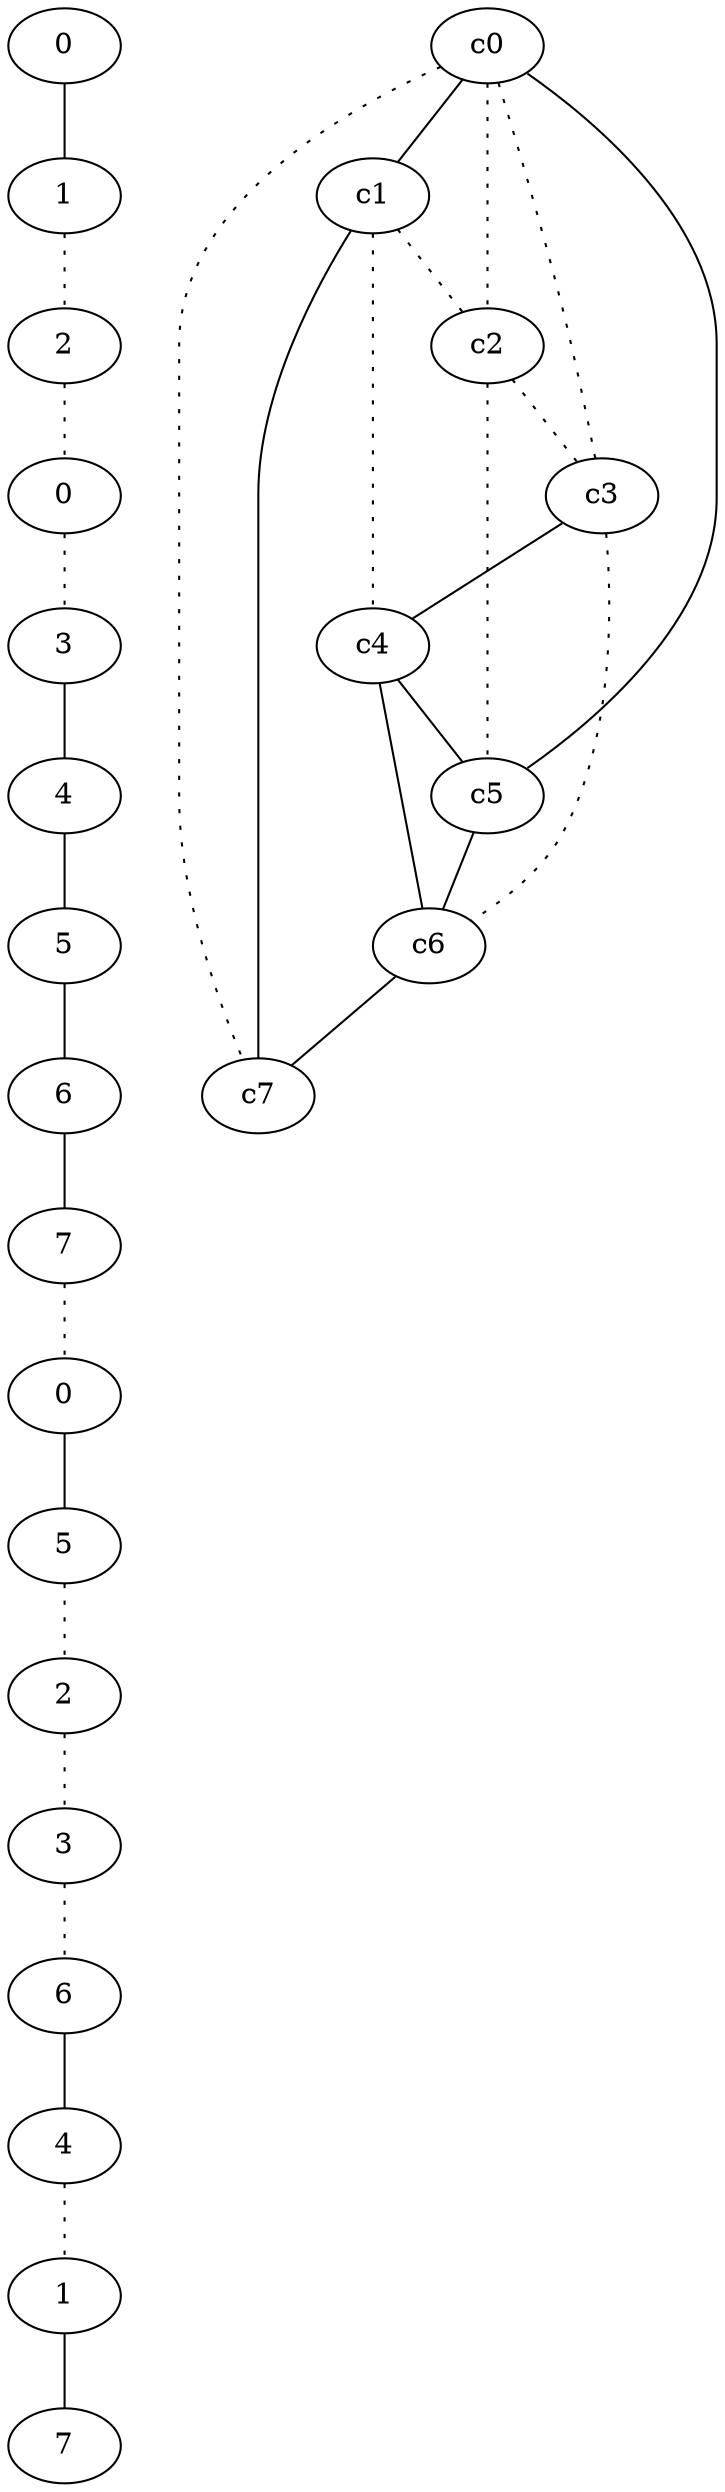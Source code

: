graph {
a0[label=0];
a1[label=1];
a2[label=2];
a3[label=0];
a4[label=3];
a5[label=4];
a6[label=5];
a7[label=6];
a8[label=7];
a9[label=0];
a10[label=5];
a11[label=2];
a12[label=3];
a13[label=6];
a14[label=4];
a15[label=1];
a16[label=7];
a0 -- a1;
a1 -- a2 [style=dotted];
a2 -- a3 [style=dotted];
a3 -- a4 [style=dotted];
a4 -- a5;
a5 -- a6;
a6 -- a7;
a7 -- a8;
a8 -- a9 [style=dotted];
a9 -- a10;
a10 -- a11 [style=dotted];
a11 -- a12 [style=dotted];
a12 -- a13 [style=dotted];
a13 -- a14;
a14 -- a15 [style=dotted];
a15 -- a16;
c0 -- c1;
c0 -- c2 [style=dotted];
c0 -- c3 [style=dotted];
c0 -- c5;
c0 -- c7 [style=dotted];
c1 -- c2 [style=dotted];
c1 -- c4 [style=dotted];
c1 -- c7;
c2 -- c3 [style=dotted];
c2 -- c5 [style=dotted];
c3 -- c4;
c3 -- c6 [style=dotted];
c4 -- c5;
c4 -- c6;
c5 -- c6;
c6 -- c7;
}
